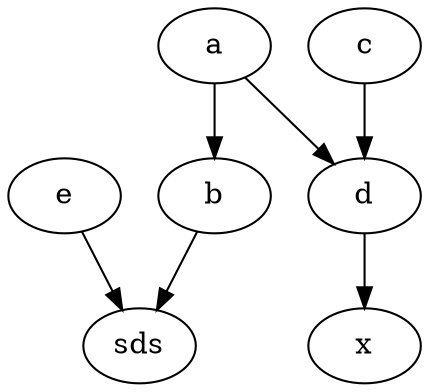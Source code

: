   digraph graphname {
b ->sds  [weight=1];
d ->x  [weight=1];
e ->sds  [weight=1];
a ->d  [weight=3];
c ->d  [weight=4];
a ->b  [weight=5];
}